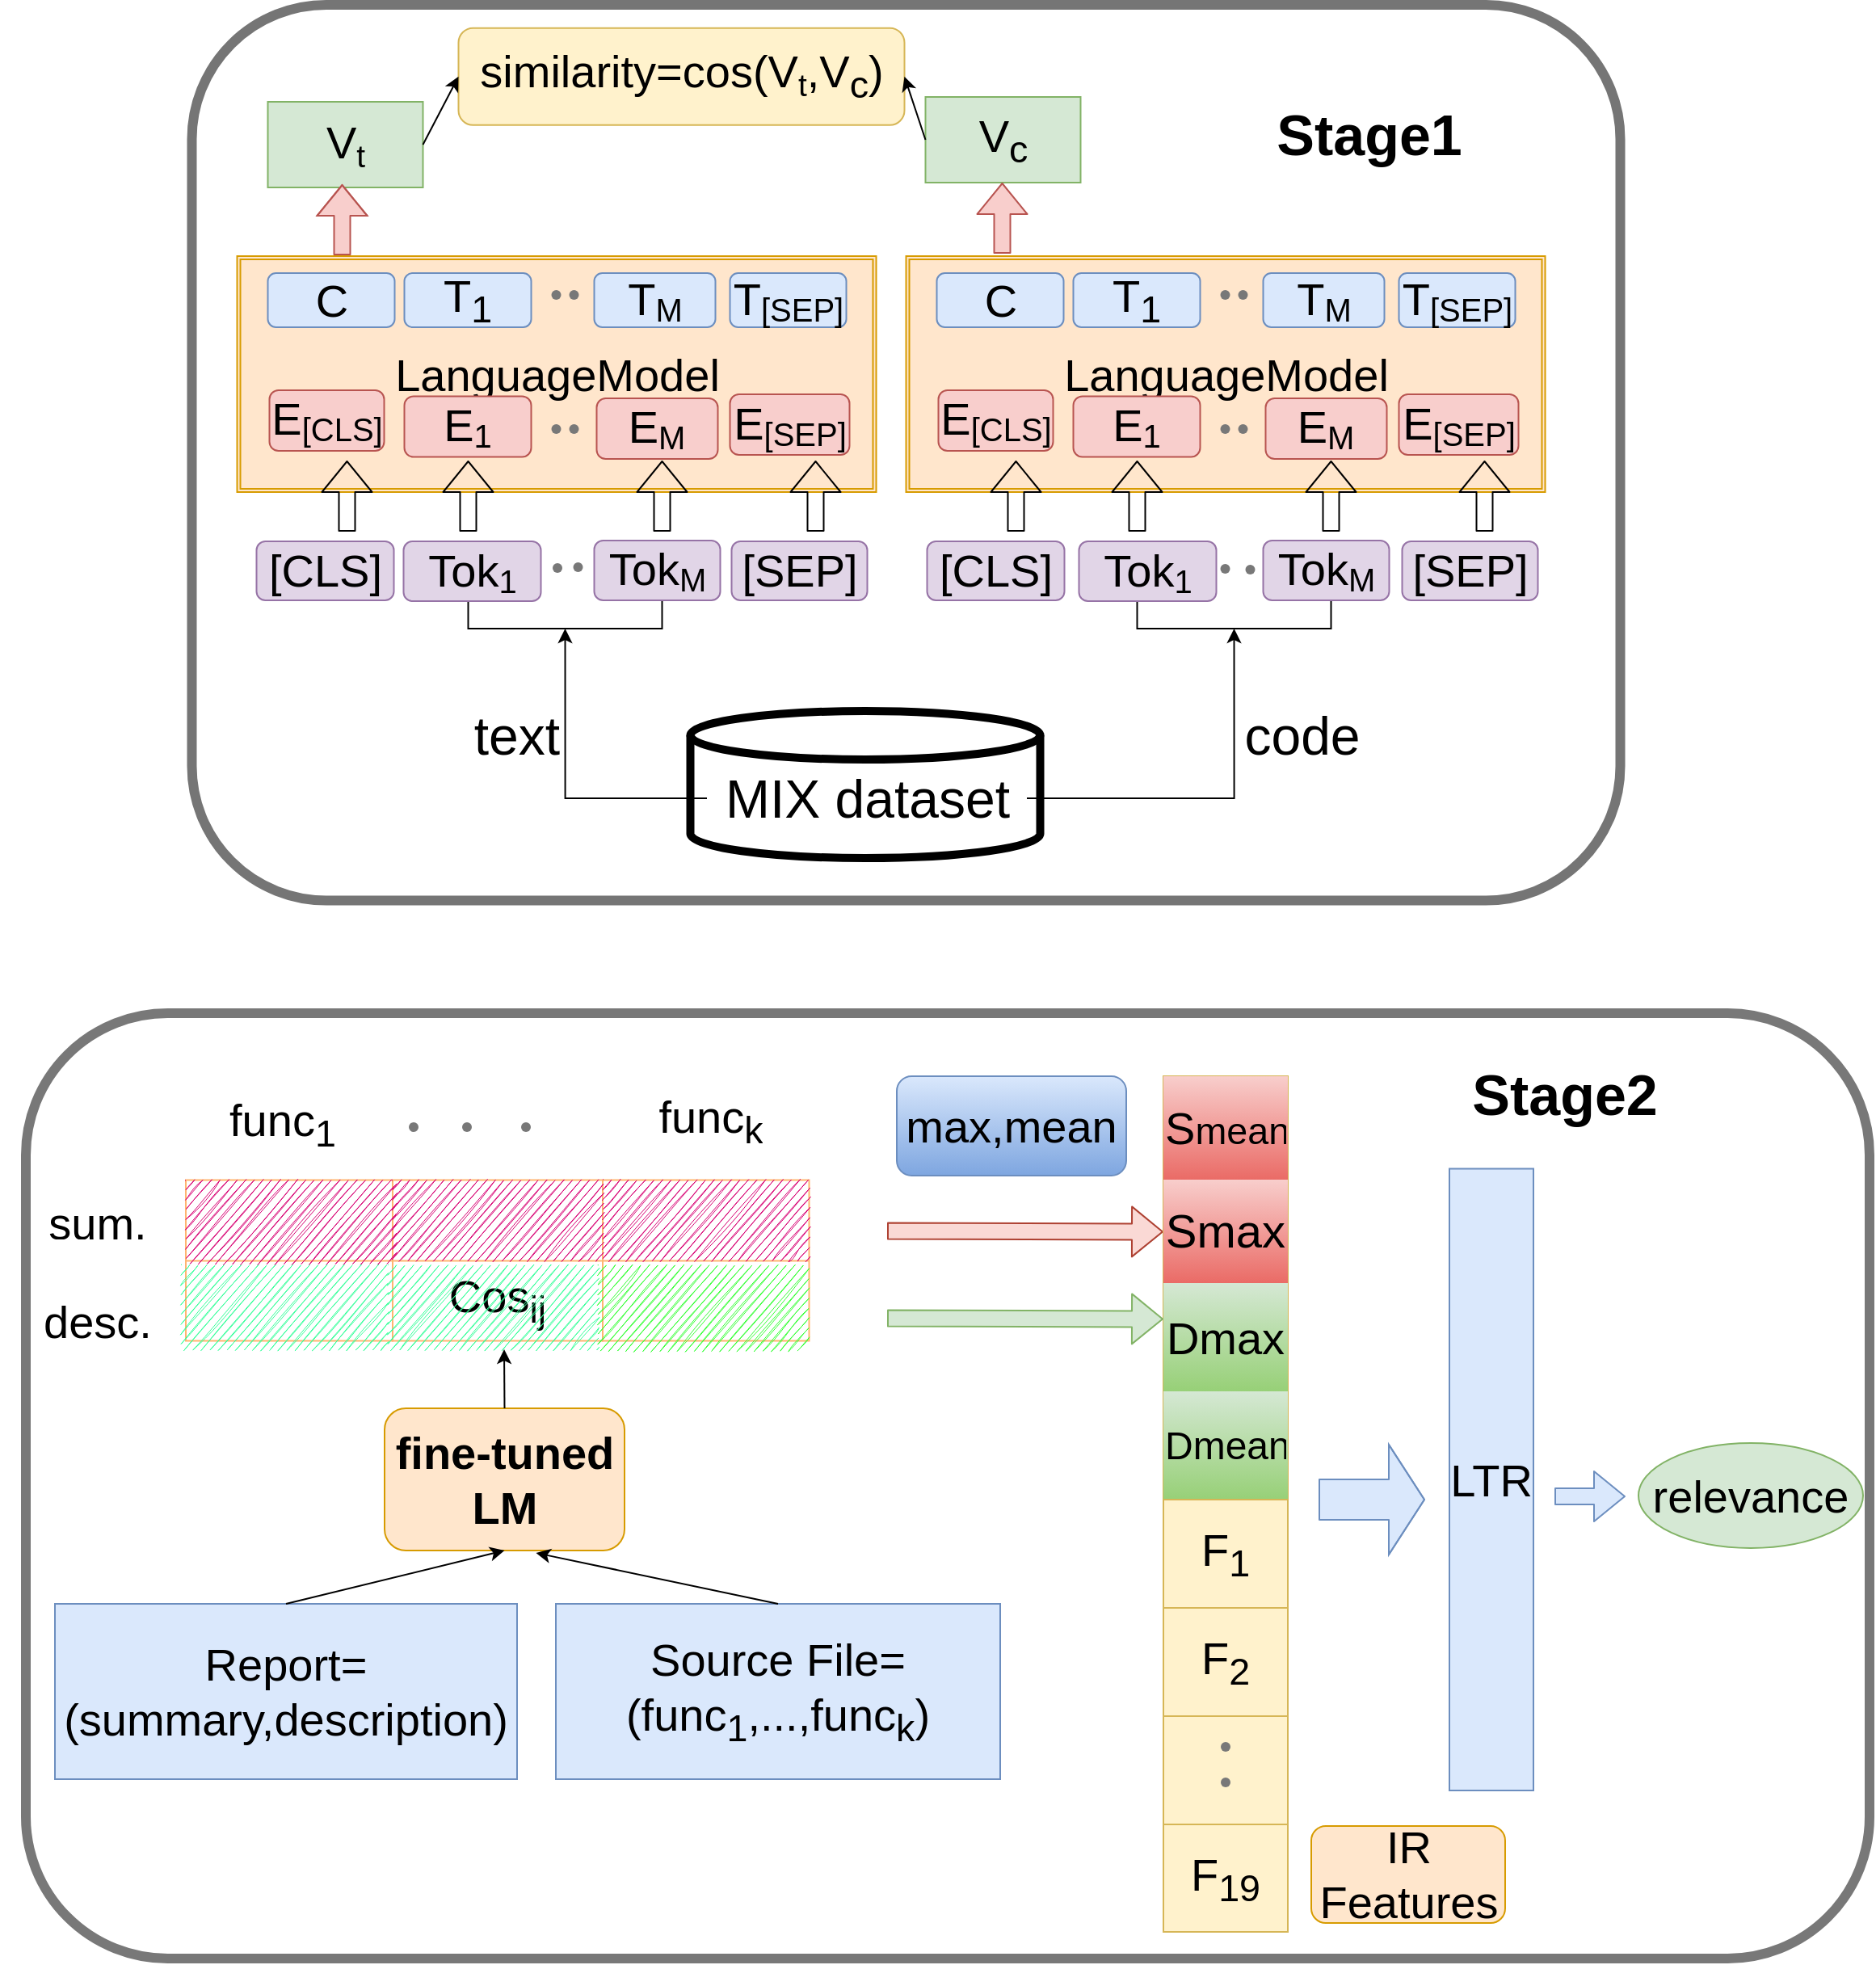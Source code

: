 <mxfile version="20.0.1" type="github">
  <diagram name="Page-1" id="90a13364-a465-7bf4-72fc-28e22215d7a0">
    <mxGraphModel dx="1018" dy="602" grid="1" gridSize="13" guides="1" tooltips="1" connect="1" arrows="1" fold="1" page="1" pageScale="1.5" pageWidth="1169" pageHeight="826" background="none" math="0" shadow="0">
      <root>
        <mxCell id="0" style=";html=1;" />
        <mxCell id="1" style=";html=1;" parent="0" />
        <mxCell id="-iZUTilEa2WBl7ZFIHIT-264" value="" style="rounded=1;whiteSpace=wrap;html=1;comic=0;pointerEvents=1;strokeWidth=6;strokeColor=#787878;" parent="1" vertex="1">
          <mxGeometry x="185" y="1209" width="1141" height="585" as="geometry" />
        </mxCell>
        <mxCell id="-iZUTilEa2WBl7ZFIHIT-80" value="" style="rounded=1;whiteSpace=wrap;html=1;strokeWidth=6;strokeColor=#757575;" parent="1" vertex="1">
          <mxGeometry x="287.75" y="585" width="884" height="554.25" as="geometry" />
        </mxCell>
        <mxCell id="-iZUTilEa2WBl7ZFIHIT-30" value="" style="shape=partialRectangle;whiteSpace=wrap;html=1;bottom=1;right=1;left=1;top=0;fillColor=none;routingCenterX=-0.5;" parent="1" vertex="1">
          <mxGeometry x="458.75" y="944" width="120" height="27" as="geometry" />
        </mxCell>
        <mxCell id="-iZUTilEa2WBl7ZFIHIT-35" value="&lt;font&gt;&lt;font style=&quot;font-size: 28px&quot;&gt;Tok&lt;/font&gt;&lt;sub&gt;&lt;font style=&quot;font-size: 20px&quot;&gt;1&lt;/font&gt;&lt;/sub&gt;&lt;/font&gt;" style="rounded=1;whiteSpace=wrap;html=1;fillColor=#e1d5e7;strokeColor=#9673a6;" parent="1" vertex="1">
          <mxGeometry x="418.75" y="917" width="85" height="37" as="geometry" />
        </mxCell>
        <mxCell id="-iZUTilEa2WBl7ZFIHIT-37" value="&lt;font&gt;&lt;font style=&quot;font-size: 28px&quot;&gt;Tok&lt;/font&gt;&lt;sub&gt;&lt;font style=&quot;font-size: 20px&quot;&gt;M&lt;/font&gt;&lt;/sub&gt;&lt;/font&gt;" style="rounded=1;whiteSpace=wrap;html=1;fillColor=#e1d5e7;strokeColor=#9673a6;" parent="1" vertex="1">
          <mxGeometry x="536.75" y="916.5" width="78" height="37" as="geometry" />
        </mxCell>
        <mxCell id="-iZUTilEa2WBl7ZFIHIT-41" value="&lt;font style=&quot;font-size: 28px&quot;&gt;[SEP]&lt;/font&gt;" style="rounded=1;whiteSpace=wrap;html=1;fillColor=#e1d5e7;strokeColor=#9673a6;" parent="1" vertex="1">
          <mxGeometry x="621.75" y="917" width="84" height="36.5" as="geometry" />
        </mxCell>
        <mxCell id="-iZUTilEa2WBl7ZFIHIT-42" value="&lt;font style=&quot;font-size: 28px&quot;&gt;[CLS]&lt;/font&gt;" style="rounded=1;whiteSpace=wrap;html=1;fillColor=#e1d5e7;strokeColor=#9673a6;" parent="1" vertex="1">
          <mxGeometry x="327.75" y="917" width="85" height="36.5" as="geometry" />
        </mxCell>
        <mxCell id="-iZUTilEa2WBl7ZFIHIT-43" value="&lt;span style=&quot;font-size: 28px&quot;&gt;LanguageModel&lt;/span&gt;" style="shape=ext;double=1;rounded=0;whiteSpace=wrap;html=1;fillColor=#ffe6cc;strokeColor=#d79b00;" parent="1" vertex="1">
          <mxGeometry x="315.75" y="740.5" width="395.5" height="146" as="geometry" />
        </mxCell>
        <mxCell id="-iZUTilEa2WBl7ZFIHIT-44" value="&lt;font&gt;&lt;font style=&quot;font-size: 28px&quot;&gt;E&lt;/font&gt;&lt;sub&gt;&lt;font style=&quot;font-size: 20px&quot;&gt;[CLS]&lt;/font&gt;&lt;/sub&gt;&lt;/font&gt;" style="rounded=1;whiteSpace=wrap;html=1;fillColor=#f8cecc;strokeColor=#b85450;strokeWidth=1;perimeterSpacing=4;" parent="1" vertex="1">
          <mxGeometry x="335.75" y="823.5" width="71" height="37.5" as="geometry" />
        </mxCell>
        <mxCell id="-iZUTilEa2WBl7ZFIHIT-45" value="&lt;font&gt;&lt;font style=&quot;font-size: 28px&quot;&gt;E&lt;/font&gt;&lt;sub&gt;&lt;font style=&quot;font-size: 20px&quot;&gt;1&lt;/font&gt;&lt;/sub&gt;&lt;/font&gt;" style="rounded=1;whiteSpace=wrap;html=1;fillColor=#f8cecc;strokeColor=#b85450;strokeWidth=1;perimeterSpacing=4;" parent="1" vertex="1">
          <mxGeometry x="419.25" y="827.25" width="78.5" height="37.5" as="geometry" />
        </mxCell>
        <mxCell id="-iZUTilEa2WBl7ZFIHIT-47" value="&lt;font&gt;&lt;font style=&quot;font-size: 28px&quot;&gt;E&lt;/font&gt;&lt;sub&gt;&lt;font style=&quot;font-size: 20px&quot;&gt;[SEP]&lt;/font&gt;&lt;/sub&gt;&lt;/font&gt;" style="rounded=1;whiteSpace=wrap;html=1;fillColor=#f8cecc;strokeColor=#b85450;strokeWidth=1;perimeterSpacing=4;" parent="1" vertex="1">
          <mxGeometry x="620.75" y="826" width="74" height="37.5" as="geometry" />
        </mxCell>
        <mxCell id="-iZUTilEa2WBl7ZFIHIT-50" value="&lt;font&gt;&lt;font style=&quot;font-size: 28px&quot;&gt;E&lt;/font&gt;&lt;sub&gt;&lt;font style=&quot;font-size: 20px&quot;&gt;M&lt;/font&gt;&lt;/sub&gt;&lt;/font&gt;" style="rounded=1;whiteSpace=wrap;html=1;fillColor=#f8cecc;strokeColor=#b85450;strokeWidth=1;perimeterSpacing=4;" parent="1" vertex="1">
          <mxGeometry x="538.25" y="828.5" width="75" height="37.5" as="geometry" />
        </mxCell>
        <mxCell id="-iZUTilEa2WBl7ZFIHIT-54" value="&lt;font style=&quot;font-size: 28px&quot;&gt;&lt;font style=&quot;font-size: 28px&quot;&gt;T&lt;/font&gt;&lt;sub&gt;1&lt;/sub&gt;&lt;/font&gt;" style="rounded=1;whiteSpace=wrap;html=1;fillColor=#dae8fc;strokeColor=#6c8ebf;" parent="1" vertex="1">
          <mxGeometry x="419.25" y="751" width="78.5" height="33.5" as="geometry" />
        </mxCell>
        <mxCell id="-iZUTilEa2WBl7ZFIHIT-55" value="&lt;font&gt;&lt;font style=&quot;font-size: 28px&quot;&gt;T&lt;/font&gt;&lt;sub&gt;&lt;font style=&quot;font-size: 20px&quot;&gt;[SEP]&lt;/font&gt;&lt;/sub&gt;&lt;/font&gt;" style="rounded=1;whiteSpace=wrap;html=1;fillColor=#dae8fc;strokeColor=#6c8ebf;" parent="1" vertex="1">
          <mxGeometry x="620.75" y="751" width="72" height="33.5" as="geometry" />
        </mxCell>
        <mxCell id="-iZUTilEa2WBl7ZFIHIT-56" value="&lt;font&gt;&lt;font style=&quot;font-size: 28px&quot;&gt;T&lt;/font&gt;&lt;sub&gt;&lt;font style=&quot;font-size: 20px&quot;&gt;M&lt;/font&gt;&lt;/sub&gt;&lt;/font&gt;" style="rounded=1;whiteSpace=wrap;html=1;fillColor=#dae8fc;strokeColor=#6c8ebf;" parent="1" vertex="1">
          <mxGeometry x="536.75" y="751" width="75" height="33.5" as="geometry" />
        </mxCell>
        <mxCell id="-iZUTilEa2WBl7ZFIHIT-59" value="&lt;font style=&quot;font-size: 28px&quot;&gt;V&lt;/font&gt;&lt;font style=&quot;font-size: 23.333px&quot;&gt;&lt;sub&gt;t&lt;/sub&gt;&lt;/font&gt;" style="rounded=0;whiteSpace=wrap;html=1;fillColor=#d5e8d4;strokeColor=#82b366;" parent="1" vertex="1">
          <mxGeometry x="334.75" y="645" width="96" height="53" as="geometry" />
        </mxCell>
        <mxCell id="-iZUTilEa2WBl7ZFIHIT-60" value="" style="shape=flexArrow;endArrow=classic;html=1;fillColor=#f8cecc;strokeColor=#b85450;" parent="1" edge="1">
          <mxGeometry width="50" height="50" relative="1" as="geometry">
            <mxPoint x="380.75" y="740" as="sourcePoint" />
            <mxPoint x="380.75" y="696" as="targetPoint" />
            <Array as="points">
              <mxPoint x="380.75" y="715.5" />
            </Array>
          </mxGeometry>
        </mxCell>
        <mxCell id="-iZUTilEa2WBl7ZFIHIT-61" value="" style="shape=flexArrow;endArrow=classic;html=1;" parent="1" edge="1">
          <mxGeometry width="50" height="50" relative="1" as="geometry">
            <mxPoint x="383.75" y="911" as="sourcePoint" />
            <mxPoint x="383.75" y="867" as="targetPoint" />
          </mxGeometry>
        </mxCell>
        <mxCell id="-iZUTilEa2WBl7ZFIHIT-62" value="" style="shape=flexArrow;endArrow=classic;html=1;" parent="1" edge="1">
          <mxGeometry width="50" height="50" relative="1" as="geometry">
            <mxPoint x="458.75" y="911" as="sourcePoint" />
            <mxPoint x="458.75" y="867" as="targetPoint" />
          </mxGeometry>
        </mxCell>
        <mxCell id="-iZUTilEa2WBl7ZFIHIT-63" value="" style="shape=flexArrow;endArrow=classic;html=1;" parent="1" edge="1">
          <mxGeometry width="50" height="50" relative="1" as="geometry">
            <mxPoint x="578.75" y="911" as="sourcePoint" />
            <mxPoint x="578.75" y="867" as="targetPoint" />
          </mxGeometry>
        </mxCell>
        <mxCell id="-iZUTilEa2WBl7ZFIHIT-65" value="" style="shape=flexArrow;endArrow=classic;html=1;" parent="1" edge="1">
          <mxGeometry width="50" height="50" relative="1" as="geometry">
            <mxPoint x="673.75" y="911" as="sourcePoint" />
            <mxPoint x="673.75" y="867" as="targetPoint" />
          </mxGeometry>
        </mxCell>
        <mxCell id="-iZUTilEa2WBl7ZFIHIT-69" value="&lt;font style=&quot;font-size: 35px&quot;&gt;Stage1&lt;/font&gt;" style="text;strokeColor=none;fillColor=none;html=1;fontSize=24;fontStyle=1;verticalAlign=middle;align=center;" parent="1" vertex="1">
          <mxGeometry x="924.75" y="632.25" width="182" height="65" as="geometry" />
        </mxCell>
        <mxCell id="-iZUTilEa2WBl7ZFIHIT-89" value="" style="shape=waypoint;sketch=0;size=6;pointerEvents=1;points=[];fillColor=none;resizable=0;rotatable=0;perimeter=centerPerimeter;snapToPoint=1;strokeWidth=1;strokeColor=#787878;" parent="1" vertex="1">
          <mxGeometry x="493.25" y="827.5" width="40" height="40" as="geometry" />
        </mxCell>
        <mxCell id="-iZUTilEa2WBl7ZFIHIT-90" value="" style="shape=waypoint;sketch=0;size=6;pointerEvents=1;points=[];fillColor=none;resizable=0;rotatable=0;perimeter=centerPerimeter;snapToPoint=1;strokeWidth=1;strokeColor=#787878;" parent="1" vertex="1">
          <mxGeometry x="504.25" y="827.5" width="40" height="40" as="geometry" />
        </mxCell>
        <mxCell id="-iZUTilEa2WBl7ZFIHIT-91" value="" style="shape=waypoint;sketch=0;size=6;pointerEvents=1;points=[];fillColor=none;resizable=0;rotatable=0;perimeter=centerPerimeter;snapToPoint=1;strokeWidth=1;strokeColor=#787878;" parent="1" vertex="1">
          <mxGeometry x="493.25" y="744.5" width="40" height="40" as="geometry" />
        </mxCell>
        <mxCell id="-iZUTilEa2WBl7ZFIHIT-92" value="" style="shape=waypoint;sketch=0;size=6;pointerEvents=1;points=[];fillColor=none;resizable=0;rotatable=0;perimeter=centerPerimeter;snapToPoint=1;strokeWidth=1;strokeColor=#787878;" parent="1" vertex="1">
          <mxGeometry x="504.25" y="744.5" width="40" height="40" as="geometry" />
        </mxCell>
        <UserObject label="&lt;font style=&quot;font-size: 28px&quot;&gt;Report=(summary,description)&lt;/font&gt;" placeholders="1" name="Variable" id="-iZUTilEa2WBl7ZFIHIT-94">
          <mxCell style="text;html=1;strokeColor=#6c8ebf;fillColor=#dae8fc;align=center;verticalAlign=middle;whiteSpace=wrap;overflow=hidden;" parent="1" vertex="1">
            <mxGeometry x="203" y="1574.5" width="286" height="108.5" as="geometry" />
          </mxCell>
        </UserObject>
        <UserObject label="&lt;font style=&quot;font-size: 28px&quot;&gt;Source File=(func&lt;sub&gt;1&lt;/sub&gt;,...,func&lt;sub&gt;k&lt;/sub&gt;)&lt;/font&gt;" placeholders="1" name="Variable" id="-iZUTilEa2WBl7ZFIHIT-95">
          <mxCell style="text;html=1;strokeColor=#6c8ebf;fillColor=#dae8fc;align=center;verticalAlign=middle;whiteSpace=wrap;overflow=hidden;" parent="1" vertex="1">
            <mxGeometry x="513" y="1574.5" width="275" height="108.5" as="geometry" />
          </mxCell>
        </UserObject>
        <UserObject label="&lt;font style=&quot;font-size: 28px&quot;&gt;sum.&lt;/font&gt;" placeholders="1" name="Variable" id="-iZUTilEa2WBl7ZFIHIT-126">
          <mxCell style="text;html=1;strokeColor=none;fillColor=none;align=center;verticalAlign=middle;whiteSpace=wrap;overflow=hidden;" parent="1" vertex="1">
            <mxGeometry x="182.25" y="1319.5" width="94.5" height="30" as="geometry" />
          </mxCell>
        </UserObject>
        <UserObject label="&lt;font style=&quot;font-size: 28px&quot;&gt;desc.&lt;/font&gt;" placeholders="1" name="Variable" id="-iZUTilEa2WBl7ZFIHIT-127">
          <mxCell style="text;html=1;strokeColor=none;fillColor=none;align=center;verticalAlign=middle;whiteSpace=wrap;overflow=hidden;" parent="1" vertex="1">
            <mxGeometry x="169" y="1381.25" width="121" height="34" as="geometry" />
          </mxCell>
        </UserObject>
        <UserObject label="&lt;font style=&quot;font-size: 28px&quot;&gt;&lt;font style=&quot;font-size: 28px&quot;&gt;func&lt;/font&gt;&lt;font style=&quot;font-size: 28px&quot;&gt;&lt;sub&gt;k&lt;/sub&gt;&lt;/font&gt;&lt;/font&gt;" placeholders="1" name="Variable" id="-iZUTilEa2WBl7ZFIHIT-129">
          <mxCell style="text;html=1;strokeColor=none;fillColor=none;align=center;verticalAlign=middle;whiteSpace=wrap;overflow=hidden;" parent="1" vertex="1">
            <mxGeometry x="545.5" y="1254" width="125.5" height="44" as="geometry" />
          </mxCell>
        </UserObject>
        <mxCell id="-iZUTilEa2WBl7ZFIHIT-130" value="" style="shape=waypoint;sketch=0;size=6;pointerEvents=1;points=[];fillColor=none;resizable=0;rotatable=0;perimeter=centerPerimeter;snapToPoint=1;strokeWidth=1;strokeColor=#787878;" parent="1" vertex="1">
          <mxGeometry x="438" y="1259.5" width="40" height="40" as="geometry" />
        </mxCell>
        <mxCell id="-iZUTilEa2WBl7ZFIHIT-131" value="" style="shape=waypoint;sketch=0;size=6;pointerEvents=1;points=[];fillColor=none;resizable=0;rotatable=0;perimeter=centerPerimeter;snapToPoint=1;strokeWidth=1;strokeColor=#787878;" parent="1" vertex="1">
          <mxGeometry x="474.5" y="1259.5" width="40" height="40" as="geometry" />
        </mxCell>
        <mxCell id="-iZUTilEa2WBl7ZFIHIT-132" value="" style="shape=waypoint;sketch=0;size=6;pointerEvents=1;points=[];fillColor=none;resizable=0;rotatable=0;perimeter=centerPerimeter;snapToPoint=1;strokeWidth=1;strokeColor=#787878;" parent="1" vertex="1">
          <mxGeometry x="405" y="1259.5" width="40" height="40" as="geometry" />
        </mxCell>
        <mxCell id="-iZUTilEa2WBl7ZFIHIT-133" value="&lt;font size=&quot;1&quot;&gt;&lt;b style=&quot;font-size: 28px&quot;&gt;fine-tuned LM&lt;/b&gt;&lt;/font&gt;" style="rounded=1;whiteSpace=wrap;html=1;strokeColor=#d79b00;strokeWidth=1;fillColor=#ffe6cc;" parent="1" vertex="1">
          <mxGeometry x="407" y="1453.5" width="148.5" height="88" as="geometry" />
        </mxCell>
        <mxCell id="-iZUTilEa2WBl7ZFIHIT-135" value="" style="endArrow=classic;html=1;exitX=0.5;exitY=0;exitDx=0;exitDy=0;entryX=0.631;entryY=1.017;entryDx=0;entryDy=0;entryPerimeter=0;" parent="1" source="-iZUTilEa2WBl7ZFIHIT-95" target="-iZUTilEa2WBl7ZFIHIT-133" edge="1">
          <mxGeometry width="50" height="50" relative="1" as="geometry">
            <mxPoint x="537" y="1574.5" as="sourcePoint" />
            <mxPoint x="649.5" y="1538.87" as="targetPoint" />
          </mxGeometry>
        </mxCell>
        <mxCell id="-iZUTilEa2WBl7ZFIHIT-136" value="&lt;font style=&quot;font-size: 28px&quot;&gt;max,mean&lt;/font&gt;" style="rounded=1;whiteSpace=wrap;html=1;strokeWidth=1;fillColor=#dae8fc;gradientColor=#7ea6e0;strokeColor=#6c8ebf;" parent="1" vertex="1">
          <mxGeometry x="724" y="1248" width="142" height="61.5" as="geometry" />
        </mxCell>
        <mxCell id="-iZUTilEa2WBl7ZFIHIT-137" value="" style="shape=flexArrow;endArrow=classic;html=1;fillColor=#fad9d5;strokeColor=#ae4132;" parent="1" edge="1">
          <mxGeometry width="50" height="50" relative="1" as="geometry">
            <mxPoint x="718" y="1343.75" as="sourcePoint" />
            <mxPoint x="889" y="1344.25" as="targetPoint" />
          </mxGeometry>
        </mxCell>
        <mxCell id="-iZUTilEa2WBl7ZFIHIT-138" value="" style="endArrow=classic;html=1;exitX=0.5;exitY=0;exitDx=0;exitDy=0;" parent="1" source="-iZUTilEa2WBl7ZFIHIT-133" edge="1">
          <mxGeometry width="50" height="50" relative="1" as="geometry">
            <mxPoint x="350" y="1470.5" as="sourcePoint" />
            <mxPoint x="481" y="1417" as="targetPoint" />
          </mxGeometry>
        </mxCell>
        <mxCell id="-iZUTilEa2WBl7ZFIHIT-167" value="" style="shape=table;html=1;whiteSpace=wrap;startSize=0;container=1;collapsible=0;childLayout=tableLayout;strokeColor=#d6b656;strokeWidth=1;resizeWidth=0;resizeHeight=1;treeFolding=0;treeMoving=0;resizable=0;rotatable=0;fillColor=#fff2cc;" parent="1" vertex="1">
          <mxGeometry x="889" y="1248" width="77" height="262" as="geometry" />
        </mxCell>
        <mxCell id="-iZUTilEa2WBl7ZFIHIT-204" style="shape=partialRectangle;html=1;whiteSpace=wrap;collapsible=0;dropTarget=0;pointerEvents=0;fillColor=none;top=0;left=0;bottom=0;right=0;points=[[0,0.5],[1,0.5]];portConstraint=eastwest;" parent="-iZUTilEa2WBl7ZFIHIT-167" vertex="1">
          <mxGeometry width="77" height="64" as="geometry" />
        </mxCell>
        <mxCell id="-iZUTilEa2WBl7ZFIHIT-205" value="&lt;font&gt;&lt;font style=&quot;font-size: 28px&quot;&gt;S&lt;/font&gt;&lt;font style=&quot;font-size: 23.333px&quot;&gt;mean&lt;/font&gt;&lt;/font&gt;" style="shape=partialRectangle;html=1;whiteSpace=wrap;connectable=0;fillColor=#f8cecc;top=0;left=0;bottom=0;right=0;overflow=hidden;flipV=0;gradientColor=#ea6b66;strokeColor=#b85450;" parent="-iZUTilEa2WBl7ZFIHIT-204" vertex="1">
          <mxGeometry width="77" height="64" as="geometry">
            <mxRectangle width="77" height="64" as="alternateBounds" />
          </mxGeometry>
        </mxCell>
        <mxCell id="_IGx-YOJKHYXZS7TmAqJ-15" style="shape=partialRectangle;html=1;whiteSpace=wrap;collapsible=0;dropTarget=0;pointerEvents=0;fillColor=none;top=0;left=0;bottom=0;right=0;points=[[0,0.5],[1,0.5]];portConstraint=eastwest;" parent="-iZUTilEa2WBl7ZFIHIT-167" vertex="1">
          <mxGeometry y="64" width="77" height="64" as="geometry" />
        </mxCell>
        <mxCell id="_IGx-YOJKHYXZS7TmAqJ-16" value="&lt;sub&gt;&lt;font style=&quot;font-size: 29px&quot;&gt;Smax&lt;/font&gt;&lt;/sub&gt;" style="shape=partialRectangle;html=1;whiteSpace=wrap;connectable=0;fillColor=#f8cecc;top=0;left=0;bottom=0;right=0;overflow=hidden;flipV=0;gradientColor=#ea6b66;strokeColor=#b85450;" parent="_IGx-YOJKHYXZS7TmAqJ-15" vertex="1">
          <mxGeometry width="77" height="64" as="geometry">
            <mxRectangle width="77" height="64" as="alternateBounds" />
          </mxGeometry>
        </mxCell>
        <mxCell id="-iZUTilEa2WBl7ZFIHIT-231" style="shape=partialRectangle;html=1;whiteSpace=wrap;collapsible=0;dropTarget=0;pointerEvents=0;fillColor=none;top=0;left=0;bottom=0;right=0;points=[[0,0.5],[1,0.5]];portConstraint=eastwest;" parent="-iZUTilEa2WBl7ZFIHIT-167" vertex="1">
          <mxGeometry y="128" width="77" height="67" as="geometry" />
        </mxCell>
        <mxCell id="-iZUTilEa2WBl7ZFIHIT-232" value="&lt;font&gt;&lt;font&gt;&lt;sub&gt;&lt;span style=&quot;font-size: 28px&quot;&gt;Dmax&lt;/span&gt;&lt;/sub&gt;&lt;/font&gt;&lt;/font&gt;" style="shape=partialRectangle;html=1;whiteSpace=wrap;connectable=0;fillColor=#d5e8d4;top=0;left=0;bottom=0;right=0;overflow=hidden;flipV=0;gradientColor=#97d077;strokeColor=#82b366;" parent="-iZUTilEa2WBl7ZFIHIT-231" vertex="1">
          <mxGeometry width="77" height="67" as="geometry">
            <mxRectangle width="77" height="67" as="alternateBounds" />
          </mxGeometry>
        </mxCell>
        <mxCell id="_IGx-YOJKHYXZS7TmAqJ-17" style="shape=partialRectangle;html=1;whiteSpace=wrap;collapsible=0;dropTarget=0;pointerEvents=0;fillColor=none;top=0;left=0;bottom=0;right=0;points=[[0,0.5],[1,0.5]];portConstraint=eastwest;" parent="-iZUTilEa2WBl7ZFIHIT-167" vertex="1">
          <mxGeometry y="195" width="77" height="67" as="geometry" />
        </mxCell>
        <mxCell id="_IGx-YOJKHYXZS7TmAqJ-18" value="&lt;font style=&quot;font-size: 24px&quot;&gt;Dmean&lt;/font&gt;" style="shape=partialRectangle;html=1;whiteSpace=wrap;connectable=0;fillColor=#d5e8d4;top=0;left=0;bottom=0;right=0;overflow=hidden;flipV=0;gradientColor=#97d077;strokeColor=#82b366;" parent="_IGx-YOJKHYXZS7TmAqJ-17" vertex="1">
          <mxGeometry width="77" height="67" as="geometry">
            <mxRectangle width="77" height="67" as="alternateBounds" />
          </mxGeometry>
        </mxCell>
        <mxCell id="-iZUTilEa2WBl7ZFIHIT-234" value="" style="shape=table;html=1;whiteSpace=wrap;startSize=0;container=1;collapsible=0;childLayout=tableLayout;strokeColor=#d6b656;strokeWidth=1;resizeWidth=0;resizeHeight=1;treeFolding=0;treeMoving=0;resizable=0;rotatable=0;fillColor=#fff2cc;" parent="1" vertex="1">
          <mxGeometry x="889" y="1510" width="77" height="267.5" as="geometry" />
        </mxCell>
        <mxCell id="-iZUTilEa2WBl7ZFIHIT-249" style="shape=partialRectangle;html=1;whiteSpace=wrap;collapsible=0;dropTarget=0;pointerEvents=0;fillColor=none;top=0;left=0;bottom=0;right=0;points=[[0,0.5],[1,0.5]];portConstraint=eastwest;" parent="-iZUTilEa2WBl7ZFIHIT-234" vertex="1">
          <mxGeometry width="77" height="67" as="geometry" />
        </mxCell>
        <mxCell id="-iZUTilEa2WBl7ZFIHIT-250" value="&lt;font style=&quot;font-size: 28px&quot;&gt;&lt;font style=&quot;font-size: 28px&quot;&gt;F&lt;/font&gt;&lt;font style=&quot;font-size: 28px&quot;&gt;&lt;sub&gt;1&lt;/sub&gt;&lt;/font&gt;&lt;/font&gt;" style="shape=partialRectangle;html=1;whiteSpace=wrap;connectable=0;fillColor=none;top=0;left=0;bottom=0;right=0;overflow=hidden;flipV=0;" parent="-iZUTilEa2WBl7ZFIHIT-249" vertex="1">
          <mxGeometry width="77" height="67" as="geometry">
            <mxRectangle width="77" height="67" as="alternateBounds" />
          </mxGeometry>
        </mxCell>
        <mxCell id="-iZUTilEa2WBl7ZFIHIT-247" style="shape=partialRectangle;html=1;whiteSpace=wrap;collapsible=0;dropTarget=0;pointerEvents=0;fillColor=none;top=0;left=0;bottom=0;right=0;points=[[0,0.5],[1,0.5]];portConstraint=eastwest;" parent="-iZUTilEa2WBl7ZFIHIT-234" vertex="1">
          <mxGeometry y="67" width="77" height="67" as="geometry" />
        </mxCell>
        <mxCell id="-iZUTilEa2WBl7ZFIHIT-248" value="&lt;font style=&quot;font-size: 28px&quot;&gt;&lt;font style=&quot;font-size: 28px&quot;&gt;F&lt;/font&gt;&lt;font style=&quot;font-size: 28px&quot;&gt;&lt;sub&gt;2&lt;/sub&gt;&lt;/font&gt;&lt;/font&gt;" style="shape=partialRectangle;html=1;whiteSpace=wrap;connectable=0;fillColor=none;top=0;left=0;bottom=0;right=0;overflow=hidden;flipV=0;" parent="-iZUTilEa2WBl7ZFIHIT-247" vertex="1">
          <mxGeometry width="77" height="67" as="geometry">
            <mxRectangle width="77" height="67" as="alternateBounds" />
          </mxGeometry>
        </mxCell>
        <mxCell id="-iZUTilEa2WBl7ZFIHIT-235" style="shape=partialRectangle;html=1;whiteSpace=wrap;collapsible=0;dropTarget=0;pointerEvents=0;fillColor=none;top=0;left=0;bottom=0;right=0;points=[[0,0.5],[1,0.5]];portConstraint=eastwest;" parent="-iZUTilEa2WBl7ZFIHIT-234" vertex="1">
          <mxGeometry y="134" width="77" height="67" as="geometry" />
        </mxCell>
        <mxCell id="-iZUTilEa2WBl7ZFIHIT-236" value="" style="shape=partialRectangle;html=1;whiteSpace=wrap;connectable=0;fillColor=none;top=0;left=0;bottom=0;right=0;overflow=hidden;flipV=0;" parent="-iZUTilEa2WBl7ZFIHIT-235" vertex="1">
          <mxGeometry width="77" height="67" as="geometry">
            <mxRectangle width="77" height="67" as="alternateBounds" />
          </mxGeometry>
        </mxCell>
        <mxCell id="-iZUTilEa2WBl7ZFIHIT-237" style="shape=partialRectangle;html=1;whiteSpace=wrap;collapsible=0;dropTarget=0;pointerEvents=0;fillColor=none;top=0;left=0;bottom=0;right=0;points=[[0,0.5],[1,0.5]];portConstraint=eastwest;" parent="-iZUTilEa2WBl7ZFIHIT-234" vertex="1">
          <mxGeometry y="201" width="77" height="67" as="geometry" />
        </mxCell>
        <mxCell id="-iZUTilEa2WBl7ZFIHIT-238" value="&lt;font style=&quot;font-size: 28px&quot;&gt;&lt;font style=&quot;font-size: 28px&quot;&gt;F&lt;/font&gt;&lt;font style=&quot;font-size: 28px&quot;&gt;&lt;sub&gt;19&lt;/sub&gt;&lt;/font&gt;&lt;/font&gt;" style="shape=partialRectangle;html=1;whiteSpace=wrap;connectable=0;fillColor=none;top=0;left=0;bottom=0;right=0;overflow=hidden;flipV=0;" parent="-iZUTilEa2WBl7ZFIHIT-237" vertex="1">
          <mxGeometry width="77" height="67" as="geometry">
            <mxRectangle width="77" height="67" as="alternateBounds" />
          </mxGeometry>
        </mxCell>
        <mxCell id="-iZUTilEa2WBl7ZFIHIT-251" value="" style="shape=waypoint;sketch=0;size=6;pointerEvents=1;points=[];fillColor=none;resizable=0;rotatable=0;perimeter=centerPerimeter;snapToPoint=1;strokeWidth=1;strokeColor=#787878;" parent="1" vertex="1">
          <mxGeometry x="907.5" y="1643" width="40" height="40" as="geometry" />
        </mxCell>
        <mxCell id="-iZUTilEa2WBl7ZFIHIT-252" value="" style="shape=waypoint;sketch=0;size=6;pointerEvents=1;points=[];fillColor=none;resizable=0;rotatable=0;perimeter=centerPerimeter;snapToPoint=1;strokeWidth=1;strokeColor=#787878;fontSize=14;" parent="1" vertex="1">
          <mxGeometry x="907.5" y="1665" width="40" height="40" as="geometry" />
        </mxCell>
        <mxCell id="-iZUTilEa2WBl7ZFIHIT-253" value="&lt;font style=&quot;font-size: 28px&quot;&gt;IR Features&lt;/font&gt;" style="rounded=1;whiteSpace=wrap;html=1;strokeColor=#d79b00;strokeWidth=1;fillColor=#ffe6cc;" parent="1" vertex="1">
          <mxGeometry x="980.5" y="1712" width="120" height="60" as="geometry" />
        </mxCell>
        <mxCell id="-iZUTilEa2WBl7ZFIHIT-254" value="" style="shape=flexArrow;endArrow=classic;html=1;endWidth=42;endSize=7;width=25;fillColor=#dae8fc;strokeColor=#6c8ebf;" parent="1" edge="1">
          <mxGeometry width="50" height="50" relative="1" as="geometry">
            <mxPoint x="985" y="1510" as="sourcePoint" />
            <mxPoint x="1051" y="1510" as="targetPoint" />
            <Array as="points">
              <mxPoint x="1062" y="1510" />
            </Array>
          </mxGeometry>
        </mxCell>
        <mxCell id="-iZUTilEa2WBl7ZFIHIT-255" value="" style="shape=flexArrow;endArrow=classic;html=1;fillColor=#d5e8d4;strokeColor=#82b366;" parent="1" edge="1">
          <mxGeometry width="50" height="50" relative="1" as="geometry">
            <mxPoint x="718" y="1397.75" as="sourcePoint" />
            <mxPoint x="889" y="1398.25" as="targetPoint" />
          </mxGeometry>
        </mxCell>
        <mxCell id="-iZUTilEa2WBl7ZFIHIT-256" value="&lt;p&gt;&lt;font style=&quot;font-size: 28px&quot;&gt;LTR&lt;/font&gt;&lt;/p&gt;" style="rounded=0;whiteSpace=wrap;html=1;comic=0;pointerEvents=1;strokeColor=#6c8ebf;strokeWidth=1;fillColor=#dae8fc;" parent="1" vertex="1">
          <mxGeometry x="1066" y="1305.25" width="52" height="384.75" as="geometry" />
        </mxCell>
        <mxCell id="-iZUTilEa2WBl7ZFIHIT-258" value="" style="shape=flexArrow;endArrow=classic;html=1;fillColor=#dae8fc;strokeColor=#6c8ebf;" parent="1" edge="1">
          <mxGeometry width="50" height="50" relative="1" as="geometry">
            <mxPoint x="1131" y="1508.01" as="sourcePoint" />
            <mxPoint x="1175" y="1508" as="targetPoint" />
          </mxGeometry>
        </mxCell>
        <mxCell id="-iZUTilEa2WBl7ZFIHIT-259" value="&lt;font style=&quot;font-size: 28px&quot;&gt;relevance&lt;/font&gt;" style="ellipse;whiteSpace=wrap;html=1;comic=0;pointerEvents=1;strokeColor=#82b366;strokeWidth=1;fillColor=#d5e8d4;" parent="1" vertex="1">
          <mxGeometry x="1183" y="1475" width="139" height="65" as="geometry" />
        </mxCell>
        <mxCell id="-iZUTilEa2WBl7ZFIHIT-134" value="" style="endArrow=classic;html=1;entryX=0.5;entryY=1;entryDx=0;entryDy=0;exitX=0.5;exitY=0;exitDx=0;exitDy=0;" parent="1" source="-iZUTilEa2WBl7ZFIHIT-94" target="-iZUTilEa2WBl7ZFIHIT-133" edge="1">
          <mxGeometry width="50" height="50" relative="1" as="geometry">
            <mxPoint x="383" y="1574.5" as="sourcePoint" />
            <mxPoint x="471" y="1530.5" as="targetPoint" />
          </mxGeometry>
        </mxCell>
        <mxCell id="-iZUTilEa2WBl7ZFIHIT-265" value="&lt;font style=&quot;font-size: 35px&quot;&gt;Stage2&lt;/font&gt;" style="text;strokeColor=none;fillColor=none;html=1;fontSize=24;fontStyle=1;verticalAlign=middle;align=center;" parent="1" vertex="1">
          <mxGeometry x="1087" y="1239" width="100" height="40" as="geometry" />
        </mxCell>
        <mxCell id="-iZUTilEa2WBl7ZFIHIT-269" value="" style="shape=table;html=1;whiteSpace=wrap;startSize=0;container=1;collapsible=0;childLayout=tableLayout;rounded=0;shadow=0;comic=0;pointerEvents=1;strokeWidth=1;backgroundOutline=0;strokeColor=#FFB570;" parent="1" vertex="1">
          <mxGeometry x="284" y="1312.25" width="385.75" height="99.5" as="geometry" />
        </mxCell>
        <mxCell id="M5m0A7ecpoJwqgUNedFu-4" style="shape=partialRectangle;html=1;whiteSpace=wrap;collapsible=0;dropTarget=0;pointerEvents=0;fillColor=none;top=0;left=0;bottom=0;right=0;points=[[0,0.5],[1,0.5]];portConstraint=eastwest;" parent="-iZUTilEa2WBl7ZFIHIT-269" vertex="1">
          <mxGeometry width="385.75" height="50" as="geometry" />
        </mxCell>
        <mxCell id="M5m0A7ecpoJwqgUNedFu-5" style="shape=partialRectangle;html=1;whiteSpace=wrap;connectable=0;fillColor=#d80073;top=0;left=0;bottom=0;right=0;overflow=hidden;sketch=1;strokeColor=#A50040;fontColor=#ffffff;" parent="M5m0A7ecpoJwqgUNedFu-4" vertex="1">
          <mxGeometry width="128" height="50" as="geometry">
            <mxRectangle width="128" height="50" as="alternateBounds" />
          </mxGeometry>
        </mxCell>
        <mxCell id="M5m0A7ecpoJwqgUNedFu-6" style="shape=partialRectangle;html=1;whiteSpace=wrap;connectable=0;fillColor=#d80073;top=0;left=0;bottom=0;right=0;overflow=hidden;sketch=1;strokeColor=#A50040;fontColor=#ffffff;" parent="M5m0A7ecpoJwqgUNedFu-4" vertex="1">
          <mxGeometry x="128" width="130" height="50" as="geometry">
            <mxRectangle width="130" height="50" as="alternateBounds" />
          </mxGeometry>
        </mxCell>
        <mxCell id="M5m0A7ecpoJwqgUNedFu-7" style="shape=partialRectangle;html=1;whiteSpace=wrap;connectable=0;fillColor=#d80073;top=0;left=0;bottom=0;right=0;overflow=hidden;sketch=1;strokeColor=#A50040;strokeWidth=1;fontColor=#ffffff;" parent="M5m0A7ecpoJwqgUNedFu-4" vertex="1">
          <mxGeometry x="258" width="128" height="50" as="geometry">
            <mxRectangle width="128" height="50" as="alternateBounds" />
          </mxGeometry>
        </mxCell>
        <mxCell id="-iZUTilEa2WBl7ZFIHIT-274" value="" style="shape=partialRectangle;html=1;whiteSpace=wrap;collapsible=0;dropTarget=0;pointerEvents=0;fillColor=none;top=0;left=0;bottom=0;right=0;points=[[0,0.5],[1,0.5]];portConstraint=eastwest;" parent="-iZUTilEa2WBl7ZFIHIT-269" vertex="1">
          <mxGeometry y="50" width="385.75" height="50" as="geometry" />
        </mxCell>
        <mxCell id="-iZUTilEa2WBl7ZFIHIT-275" value="" style="shape=partialRectangle;html=1;whiteSpace=wrap;connectable=0;fillColor=none;top=0;left=0;bottom=0;right=0;overflow=hidden;" parent="-iZUTilEa2WBl7ZFIHIT-274" vertex="1">
          <mxGeometry width="128" height="50" as="geometry">
            <mxRectangle width="128" height="50" as="alternateBounds" />
          </mxGeometry>
        </mxCell>
        <mxCell id="-iZUTilEa2WBl7ZFIHIT-276" value="&lt;font style=&quot;font-size: 28px&quot;&gt;&lt;font style=&quot;font-size: 28px&quot;&gt;Cos&lt;/font&gt;&lt;sub&gt;ij&lt;/sub&gt;&lt;/font&gt;" style="shape=partialRectangle;html=1;whiteSpace=wrap;connectable=0;fillColor=none;top=0;left=0;bottom=0;right=0;overflow=hidden;" parent="-iZUTilEa2WBl7ZFIHIT-274" vertex="1">
          <mxGeometry x="128" width="130" height="50" as="geometry">
            <mxRectangle width="130" height="50" as="alternateBounds" />
          </mxGeometry>
        </mxCell>
        <mxCell id="-iZUTilEa2WBl7ZFIHIT-277" value="" style="shape=partialRectangle;html=1;whiteSpace=wrap;connectable=0;fillColor=none;top=0;left=0;bottom=0;right=0;overflow=hidden;" parent="-iZUTilEa2WBl7ZFIHIT-274" vertex="1">
          <mxGeometry x="258" width="128" height="50" as="geometry">
            <mxRectangle width="128" height="50" as="alternateBounds" />
          </mxGeometry>
        </mxCell>
        <mxCell id="r0zvoIGPUsBEDC_ozORA-17" value="&lt;font style=&quot;font-size: 28px&quot;&gt;V&lt;sub&gt;c&lt;/sub&gt;&lt;/font&gt;" style="rounded=0;whiteSpace=wrap;html=1;fillColor=#d5e8d4;strokeColor=#82b366;" parent="1" vertex="1">
          <mxGeometry x="741.75" y="642" width="96" height="53" as="geometry" />
        </mxCell>
        <mxCell id="r0zvoIGPUsBEDC_ozORA-18" value="" style="shape=flexArrow;endArrow=classic;html=1;fillColor=#f8cecc;strokeColor=#b85450;" parent="1" edge="1">
          <mxGeometry width="50" height="50" relative="1" as="geometry">
            <mxPoint x="789.25" y="739" as="sourcePoint" />
            <mxPoint x="789.25" y="695" as="targetPoint" />
          </mxGeometry>
        </mxCell>
        <mxCell id="r0zvoIGPUsBEDC_ozORA-27" value="&lt;font style=&quot;font-size: 28px&quot;&gt;similarity=cos(V&lt;/font&gt;&lt;font&gt;&lt;span style=&quot;font-size: 23.333px&quot;&gt;&lt;sub&gt;t&lt;/sub&gt;&lt;/span&gt;&lt;span style=&quot;font-size: 28px&quot;&gt;,V&lt;sub&gt;c&lt;/sub&gt;&lt;/span&gt;&lt;span style=&quot;font-size: 28px&quot;&gt;)&lt;/span&gt;&lt;/font&gt;" style="rounded=1;whiteSpace=wrap;html=1;fillColor=#fff2cc;strokeColor=#d6b656;" parent="1" vertex="1">
          <mxGeometry x="452.75" y="599.37" width="276" height="60" as="geometry" />
        </mxCell>
        <mxCell id="r0zvoIGPUsBEDC_ozORA-28" value="" style="endArrow=classic;html=1;entryX=0;entryY=0.5;entryDx=0;entryDy=0;exitX=1;exitY=0.5;exitDx=0;exitDy=0;" parent="1" source="-iZUTilEa2WBl7ZFIHIT-59" target="r0zvoIGPUsBEDC_ozORA-27" edge="1">
          <mxGeometry width="50" height="50" relative="1" as="geometry">
            <mxPoint x="443.25" y="677.5" as="sourcePoint" />
            <mxPoint x="493.25" y="627.5" as="targetPoint" />
          </mxGeometry>
        </mxCell>
        <mxCell id="r0zvoIGPUsBEDC_ozORA-29" value="" style="endArrow=classic;html=1;exitX=0;exitY=0.5;exitDx=0;exitDy=0;entryX=1;entryY=0.5;entryDx=0;entryDy=0;" parent="1" source="r0zvoIGPUsBEDC_ozORA-17" target="r0zvoIGPUsBEDC_ozORA-27" edge="1">
          <mxGeometry width="50" height="50" relative="1" as="geometry">
            <mxPoint x="665.25" y="668" as="sourcePoint" />
            <mxPoint x="665.75" y="638.5" as="targetPoint" />
          </mxGeometry>
        </mxCell>
        <mxCell id="B_KcGinwrzmEVHsLWksB-5" value="&lt;span style=&quot;font-size: 28px&quot;&gt;C&lt;/span&gt;" style="rounded=1;whiteSpace=wrap;html=1;fillColor=#dae8fc;strokeColor=#6c8ebf;" parent="1" vertex="1">
          <mxGeometry x="334.75" y="751" width="78.5" height="33.5" as="geometry" />
        </mxCell>
        <mxCell id="B_KcGinwrzmEVHsLWksB-56" value="" style="shape=partialRectangle;whiteSpace=wrap;html=1;bottom=1;right=1;left=1;top=0;fillColor=none;routingCenterX=-0.5;" parent="1" vertex="1">
          <mxGeometry x="872.75" y="944" width="120" height="27" as="geometry" />
        </mxCell>
        <mxCell id="B_KcGinwrzmEVHsLWksB-57" value="&lt;font&gt;&lt;font style=&quot;font-size: 28px&quot;&gt;Tok&lt;/font&gt;&lt;sub&gt;&lt;font style=&quot;font-size: 20px&quot;&gt;1&lt;/font&gt;&lt;/sub&gt;&lt;/font&gt;" style="rounded=1;whiteSpace=wrap;html=1;fillColor=#e1d5e7;strokeColor=#9673a6;" parent="1" vertex="1">
          <mxGeometry x="836.75" y="917" width="85" height="37" as="geometry" />
        </mxCell>
        <mxCell id="B_KcGinwrzmEVHsLWksB-58" value="&lt;font&gt;&lt;font style=&quot;font-size: 28px&quot;&gt;Tok&lt;/font&gt;&lt;sub&gt;&lt;font style=&quot;font-size: 20px&quot;&gt;M&lt;/font&gt;&lt;/sub&gt;&lt;/font&gt;" style="rounded=1;whiteSpace=wrap;html=1;fillColor=#e1d5e7;strokeColor=#9673a6;" parent="1" vertex="1">
          <mxGeometry x="950.75" y="916.5" width="78" height="37" as="geometry" />
        </mxCell>
        <mxCell id="B_KcGinwrzmEVHsLWksB-59" value="&lt;font style=&quot;font-size: 28px&quot;&gt;[SEP]&lt;/font&gt;" style="rounded=1;whiteSpace=wrap;html=1;fillColor=#e1d5e7;strokeColor=#9673a6;" parent="1" vertex="1">
          <mxGeometry x="1036.75" y="917" width="84" height="36.5" as="geometry" />
        </mxCell>
        <mxCell id="B_KcGinwrzmEVHsLWksB-60" value="&lt;font style=&quot;font-size: 28px&quot;&gt;[CLS]&lt;/font&gt;" style="rounded=1;whiteSpace=wrap;html=1;fillColor=#e1d5e7;strokeColor=#9673a6;" parent="1" vertex="1">
          <mxGeometry x="742.75" y="917" width="85" height="36.5" as="geometry" />
        </mxCell>
        <mxCell id="B_KcGinwrzmEVHsLWksB-61" value="&lt;font style=&quot;font-size: 28px&quot;&gt;LanguageModel&lt;/font&gt;" style="shape=ext;double=1;rounded=0;whiteSpace=wrap;html=1;fillColor=#ffe6cc;strokeColor=#d79b00;" parent="1" vertex="1">
          <mxGeometry x="729.75" y="740.5" width="395.5" height="146" as="geometry" />
        </mxCell>
        <mxCell id="B_KcGinwrzmEVHsLWksB-62" value="&lt;font&gt;&lt;font style=&quot;font-size: 28px&quot;&gt;E&lt;/font&gt;&lt;sub&gt;&lt;font style=&quot;font-size: 20px&quot;&gt;[CLS]&lt;/font&gt;&lt;/sub&gt;&lt;/font&gt;" style="rounded=1;whiteSpace=wrap;html=1;fillColor=#f8cecc;strokeColor=#b85450;strokeWidth=1;perimeterSpacing=4;" parent="1" vertex="1">
          <mxGeometry x="749.75" y="823.5" width="71" height="37.5" as="geometry" />
        </mxCell>
        <mxCell id="B_KcGinwrzmEVHsLWksB-63" value="&lt;font&gt;&lt;font style=&quot;font-size: 28px&quot;&gt;E&lt;/font&gt;&lt;sub&gt;&lt;font style=&quot;font-size: 20px&quot;&gt;1&lt;/font&gt;&lt;/sub&gt;&lt;/font&gt;" style="rounded=1;whiteSpace=wrap;html=1;fillColor=#f8cecc;strokeColor=#b85450;strokeWidth=1;perimeterSpacing=4;" parent="1" vertex="1">
          <mxGeometry x="833.25" y="827.25" width="78.5" height="37.5" as="geometry" />
        </mxCell>
        <mxCell id="B_KcGinwrzmEVHsLWksB-64" value="&lt;font&gt;&lt;font style=&quot;font-size: 28px&quot;&gt;E&lt;/font&gt;&lt;sub&gt;&lt;font style=&quot;font-size: 20px&quot;&gt;[SEP]&lt;/font&gt;&lt;/sub&gt;&lt;/font&gt;" style="rounded=1;whiteSpace=wrap;html=1;fillColor=#f8cecc;strokeColor=#b85450;strokeWidth=1;perimeterSpacing=4;" parent="1" vertex="1">
          <mxGeometry x="1034.75" y="826" width="74" height="37.5" as="geometry" />
        </mxCell>
        <mxCell id="B_KcGinwrzmEVHsLWksB-65" value="&lt;font&gt;&lt;font style=&quot;font-size: 28px&quot;&gt;E&lt;/font&gt;&lt;sub&gt;&lt;font style=&quot;font-size: 20px&quot;&gt;M&lt;/font&gt;&lt;/sub&gt;&lt;/font&gt;" style="rounded=1;whiteSpace=wrap;html=1;fillColor=#f8cecc;strokeColor=#b85450;strokeWidth=1;perimeterSpacing=4;" parent="1" vertex="1">
          <mxGeometry x="952.25" y="828.5" width="75" height="37.5" as="geometry" />
        </mxCell>
        <mxCell id="B_KcGinwrzmEVHsLWksB-66" value="&lt;font style=&quot;font-size: 28px&quot;&gt;&lt;font style=&quot;font-size: 28px&quot;&gt;T&lt;/font&gt;&lt;sub&gt;1&lt;/sub&gt;&lt;/font&gt;" style="rounded=1;whiteSpace=wrap;html=1;fillColor=#dae8fc;strokeColor=#6c8ebf;" parent="1" vertex="1">
          <mxGeometry x="833.25" y="751" width="78.5" height="33.5" as="geometry" />
        </mxCell>
        <mxCell id="B_KcGinwrzmEVHsLWksB-67" value="&lt;font&gt;&lt;font style=&quot;font-size: 28px&quot;&gt;T&lt;/font&gt;&lt;sub&gt;&lt;font style=&quot;font-size: 20px&quot;&gt;[SEP]&lt;/font&gt;&lt;/sub&gt;&lt;/font&gt;" style="rounded=1;whiteSpace=wrap;html=1;fillColor=#dae8fc;strokeColor=#6c8ebf;" parent="1" vertex="1">
          <mxGeometry x="1034.75" y="751" width="72" height="33.5" as="geometry" />
        </mxCell>
        <mxCell id="B_KcGinwrzmEVHsLWksB-68" value="&lt;font&gt;&lt;font style=&quot;font-size: 28px&quot;&gt;T&lt;/font&gt;&lt;sub&gt;&lt;font style=&quot;font-size: 20px&quot;&gt;M&lt;/font&gt;&lt;/sub&gt;&lt;/font&gt;" style="rounded=1;whiteSpace=wrap;html=1;fillColor=#dae8fc;strokeColor=#6c8ebf;" parent="1" vertex="1">
          <mxGeometry x="950.75" y="751" width="75" height="33.5" as="geometry" />
        </mxCell>
        <mxCell id="B_KcGinwrzmEVHsLWksB-69" value="" style="shape=flexArrow;endArrow=classic;html=1;" parent="1" edge="1">
          <mxGeometry width="50" height="50" relative="1" as="geometry">
            <mxPoint x="797.75" y="911" as="sourcePoint" />
            <mxPoint x="797.75" y="867" as="targetPoint" />
          </mxGeometry>
        </mxCell>
        <mxCell id="B_KcGinwrzmEVHsLWksB-70" value="" style="shape=flexArrow;endArrow=classic;html=1;" parent="1" edge="1">
          <mxGeometry width="50" height="50" relative="1" as="geometry">
            <mxPoint x="872.75" y="911" as="sourcePoint" />
            <mxPoint x="872.75" y="867" as="targetPoint" />
          </mxGeometry>
        </mxCell>
        <mxCell id="B_KcGinwrzmEVHsLWksB-71" value="" style="shape=flexArrow;endArrow=classic;html=1;" parent="1" edge="1">
          <mxGeometry width="50" height="50" relative="1" as="geometry">
            <mxPoint x="992.75" y="911" as="sourcePoint" />
            <mxPoint x="992.75" y="867" as="targetPoint" />
          </mxGeometry>
        </mxCell>
        <mxCell id="B_KcGinwrzmEVHsLWksB-72" value="" style="shape=flexArrow;endArrow=classic;html=1;" parent="1" edge="1">
          <mxGeometry width="50" height="50" relative="1" as="geometry">
            <mxPoint x="1087.75" y="911" as="sourcePoint" />
            <mxPoint x="1087.75" y="867" as="targetPoint" />
          </mxGeometry>
        </mxCell>
        <mxCell id="B_KcGinwrzmEVHsLWksB-73" value="" style="shape=waypoint;sketch=0;size=6;pointerEvents=1;points=[];fillColor=none;resizable=0;rotatable=0;perimeter=centerPerimeter;snapToPoint=1;strokeWidth=1;strokeColor=#787878;" parent="1" vertex="1">
          <mxGeometry x="907.25" y="827.5" width="40" height="40" as="geometry" />
        </mxCell>
        <mxCell id="B_KcGinwrzmEVHsLWksB-74" value="" style="shape=waypoint;sketch=0;size=6;pointerEvents=1;points=[];fillColor=none;resizable=0;rotatable=0;perimeter=centerPerimeter;snapToPoint=1;strokeWidth=1;strokeColor=#787878;" parent="1" vertex="1">
          <mxGeometry x="918.25" y="827.5" width="40" height="40" as="geometry" />
        </mxCell>
        <mxCell id="B_KcGinwrzmEVHsLWksB-75" value="" style="shape=waypoint;sketch=0;size=6;pointerEvents=1;points=[];fillColor=none;resizable=0;rotatable=0;perimeter=centerPerimeter;snapToPoint=1;strokeWidth=1;strokeColor=#787878;" parent="1" vertex="1">
          <mxGeometry x="907.25" y="744.5" width="40" height="40" as="geometry" />
        </mxCell>
        <mxCell id="B_KcGinwrzmEVHsLWksB-76" value="" style="shape=waypoint;sketch=0;size=6;pointerEvents=1;points=[];fillColor=none;resizable=0;rotatable=0;perimeter=centerPerimeter;snapToPoint=1;strokeWidth=1;strokeColor=#787878;" parent="1" vertex="1">
          <mxGeometry x="918.25" y="744.5" width="40" height="40" as="geometry" />
        </mxCell>
        <mxCell id="B_KcGinwrzmEVHsLWksB-77" value="&lt;span style=&quot;font-size: 28px&quot;&gt;C&lt;/span&gt;" style="rounded=1;whiteSpace=wrap;html=1;fillColor=#dae8fc;strokeColor=#6c8ebf;" parent="1" vertex="1">
          <mxGeometry x="748.75" y="751" width="78.5" height="33.5" as="geometry" />
        </mxCell>
        <mxCell id="M5m0A7ecpoJwqgUNedFu-10" style="shape=partialRectangle;html=1;whiteSpace=wrap;collapsible=0;dropTarget=0;pointerEvents=0;fillColor=none;top=0;left=0;bottom=0;right=0;points=[[0,0.5],[1,0.5]];portConstraint=eastwest;" parent="1" vertex="1">
          <mxGeometry x="281" y="1365" width="385.75" height="52" as="geometry" />
        </mxCell>
        <mxCell id="M5m0A7ecpoJwqgUNedFu-11" style="shape=partialRectangle;html=1;whiteSpace=wrap;connectable=0;fillColor=#33FF99;top=0;left=0;bottom=0;right=0;overflow=hidden;sketch=1;strokeColor=#A50040;fontColor=#ffffff;" parent="M5m0A7ecpoJwqgUNedFu-10" vertex="1">
          <mxGeometry width="128" height="52" as="geometry">
            <mxRectangle width="128" height="50" as="alternateBounds" />
          </mxGeometry>
        </mxCell>
        <mxCell id="M5m0A7ecpoJwqgUNedFu-12" style="shape=partialRectangle;html=1;whiteSpace=wrap;connectable=0;fillColor=#33FF99;top=0;left=0;bottom=0;right=0;overflow=hidden;sketch=1;strokeColor=#A50040;fontColor=#ffffff;" parent="M5m0A7ecpoJwqgUNedFu-10" vertex="1">
          <mxGeometry x="128" width="130" height="52" as="geometry">
            <mxRectangle width="130" height="50" as="alternateBounds" />
          </mxGeometry>
        </mxCell>
        <mxCell id="M5m0A7ecpoJwqgUNedFu-13" style="shape=partialRectangle;html=1;whiteSpace=wrap;connectable=0;fillColor=#33FF33;top=0;left=0;bottom=0;right=0;overflow=hidden;sketch=1;strokeColor=#A50040;strokeWidth=1;fontColor=#ffffff;" parent="M5m0A7ecpoJwqgUNedFu-10" vertex="1">
          <mxGeometry x="258" width="128" height="52" as="geometry">
            <mxRectangle width="128" height="50" as="alternateBounds" />
          </mxGeometry>
        </mxCell>
        <mxCell id="w33IMnsK6YFaEakTSdEN-11" value="" style="shape=waypoint;sketch=0;size=6;pointerEvents=1;points=[];fillColor=none;resizable=0;rotatable=0;perimeter=centerPerimeter;snapToPoint=1;strokeWidth=1;strokeColor=#787878;" parent="1" vertex="1">
          <mxGeometry x="506.75" y="913" width="40" height="40" as="geometry" />
        </mxCell>
        <mxCell id="w33IMnsK6YFaEakTSdEN-12" value="" style="shape=waypoint;sketch=0;size=6;pointerEvents=1;points=[];fillColor=none;resizable=0;rotatable=0;perimeter=centerPerimeter;snapToPoint=1;strokeWidth=1;strokeColor=#787878;" parent="1" vertex="1">
          <mxGeometry x="494" y="913.5" width="40" height="40" as="geometry" />
        </mxCell>
        <mxCell id="w33IMnsK6YFaEakTSdEN-15" value="" style="shape=waypoint;sketch=0;size=6;pointerEvents=1;points=[];fillColor=none;resizable=0;rotatable=0;perimeter=centerPerimeter;snapToPoint=1;strokeWidth=1;strokeColor=#787878;" parent="1" vertex="1">
          <mxGeometry x="907.25" y="914" width="40" height="40" as="geometry" />
        </mxCell>
        <mxCell id="w33IMnsK6YFaEakTSdEN-16" value="" style="shape=waypoint;sketch=0;size=6;pointerEvents=1;points=[];fillColor=none;resizable=0;rotatable=0;perimeter=centerPerimeter;snapToPoint=1;strokeWidth=1;strokeColor=#787878;" parent="1" vertex="1">
          <mxGeometry x="922.75" y="914.5" width="40" height="40" as="geometry" />
        </mxCell>
        <mxCell id="w33IMnsK6YFaEakTSdEN-25" value="" style="shape=cylinder3;whiteSpace=wrap;html=1;boundedLbl=1;backgroundOutline=1;size=15;fontSize=33;strokeWidth=5;" parent="1" vertex="1">
          <mxGeometry x="596.25" y="1022" width="216.5" height="91" as="geometry" />
        </mxCell>
        <mxCell id="w33IMnsK6YFaEakTSdEN-29" style="edgeStyle=orthogonalEdgeStyle;rounded=0;orthogonalLoop=1;jettySize=auto;html=1;entryX=0.5;entryY=1;entryDx=0;entryDy=0;fontSize=33;" parent="1" source="w33IMnsK6YFaEakTSdEN-26" target="-iZUTilEa2WBl7ZFIHIT-30" edge="1">
          <mxGeometry relative="1" as="geometry" />
        </mxCell>
        <mxCell id="w33IMnsK6YFaEakTSdEN-30" style="edgeStyle=orthogonalEdgeStyle;rounded=0;orthogonalLoop=1;jettySize=auto;html=1;entryX=0.5;entryY=1;entryDx=0;entryDy=0;fontSize=33;" parent="1" source="w33IMnsK6YFaEakTSdEN-26" target="B_KcGinwrzmEVHsLWksB-56" edge="1">
          <mxGeometry relative="1" as="geometry" />
        </mxCell>
        <mxCell id="w33IMnsK6YFaEakTSdEN-26" value="&lt;font style=&quot;font-size: 33px&quot;&gt;MIX dataset&lt;/font&gt;" style="text;html=1;strokeColor=none;fillColor=none;align=center;verticalAlign=middle;whiteSpace=wrap;rounded=0;dashed=1;dashPattern=1 2;" parent="1" vertex="1">
          <mxGeometry x="606.5" y="1061" width="198" height="30" as="geometry" />
        </mxCell>
        <mxCell id="w33IMnsK6YFaEakTSdEN-31" value="text" style="text;html=1;strokeColor=none;fillColor=none;align=center;verticalAlign=middle;whiteSpace=wrap;rounded=0;fontSize=33;" parent="1" vertex="1">
          <mxGeometry x="458.75" y="1022" width="60" height="30" as="geometry" />
        </mxCell>
        <mxCell id="w33IMnsK6YFaEakTSdEN-33" value="code" style="text;html=1;strokeColor=none;fillColor=none;align=center;verticalAlign=middle;whiteSpace=wrap;rounded=0;fontSize=33;" parent="1" vertex="1">
          <mxGeometry x="944.75" y="1022" width="60" height="30" as="geometry" />
        </mxCell>
        <UserObject label="&lt;font style=&quot;font-size: 28px&quot;&gt;&lt;font style=&quot;font-size: 28px&quot;&gt;func&lt;sub&gt;1&lt;/sub&gt;&lt;/font&gt;&lt;/font&gt;" placeholders="1" name="Variable" id="w33IMnsK6YFaEakTSdEN-35">
          <mxCell style="text;html=1;strokeColor=none;fillColor=none;align=center;verticalAlign=middle;whiteSpace=wrap;overflow=hidden;" parent="1" vertex="1">
            <mxGeometry x="281" y="1255.5" width="125.5" height="44" as="geometry" />
          </mxCell>
        </UserObject>
      </root>
    </mxGraphModel>
  </diagram>
</mxfile>
